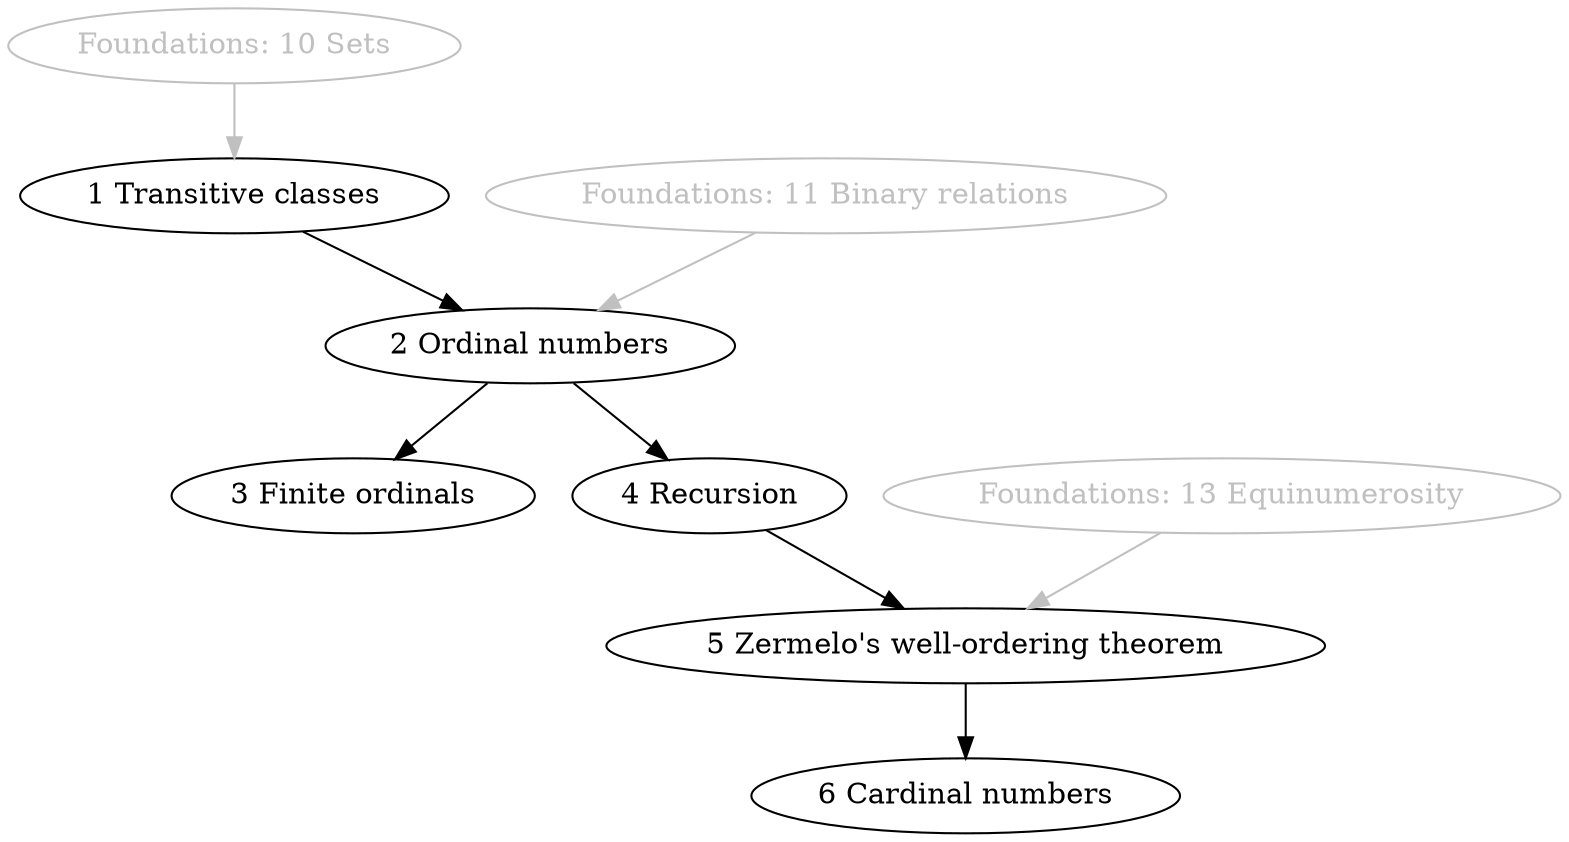 digraph Sections {

    foundations_10 [label = "Foundations: 10 Sets", color = "gray", fontcolor = "gray"]
    foundations_11 [label = "Foundations: 11 Binary relations", color = "gray", fontcolor = "gray"]
    foundations_13 [label = "Foundations: 13 Equinumerosity", color = "gray", fontcolor = "gray"]

    set_theory_01 [label = "1 Transitive classes"]
    set_theory_02 [label = "2 Ordinal numbers"]
    set_theory_03 [label = "3 Finite ordinals"]
    set_theory_04 [label = "4 Recursion"]
    set_theory_05 [label = "5 Zermelo's well-ordering theorem"]
    set_theory_06 [label = "6 Cardinal numbers"]

    foundations_10  -> set_theory_01    [color = "gray"]
    foundations_11  -> set_theory_02    [color = "gray"]
    set_theory_01   -> set_theory_02
    set_theory_02   -> set_theory_03
    set_theory_02   -> set_theory_04
    foundations_13  -> set_theory_05    [color = "gray"]
    set_theory_04   -> set_theory_05
    set_theory_05   -> set_theory_06
}
